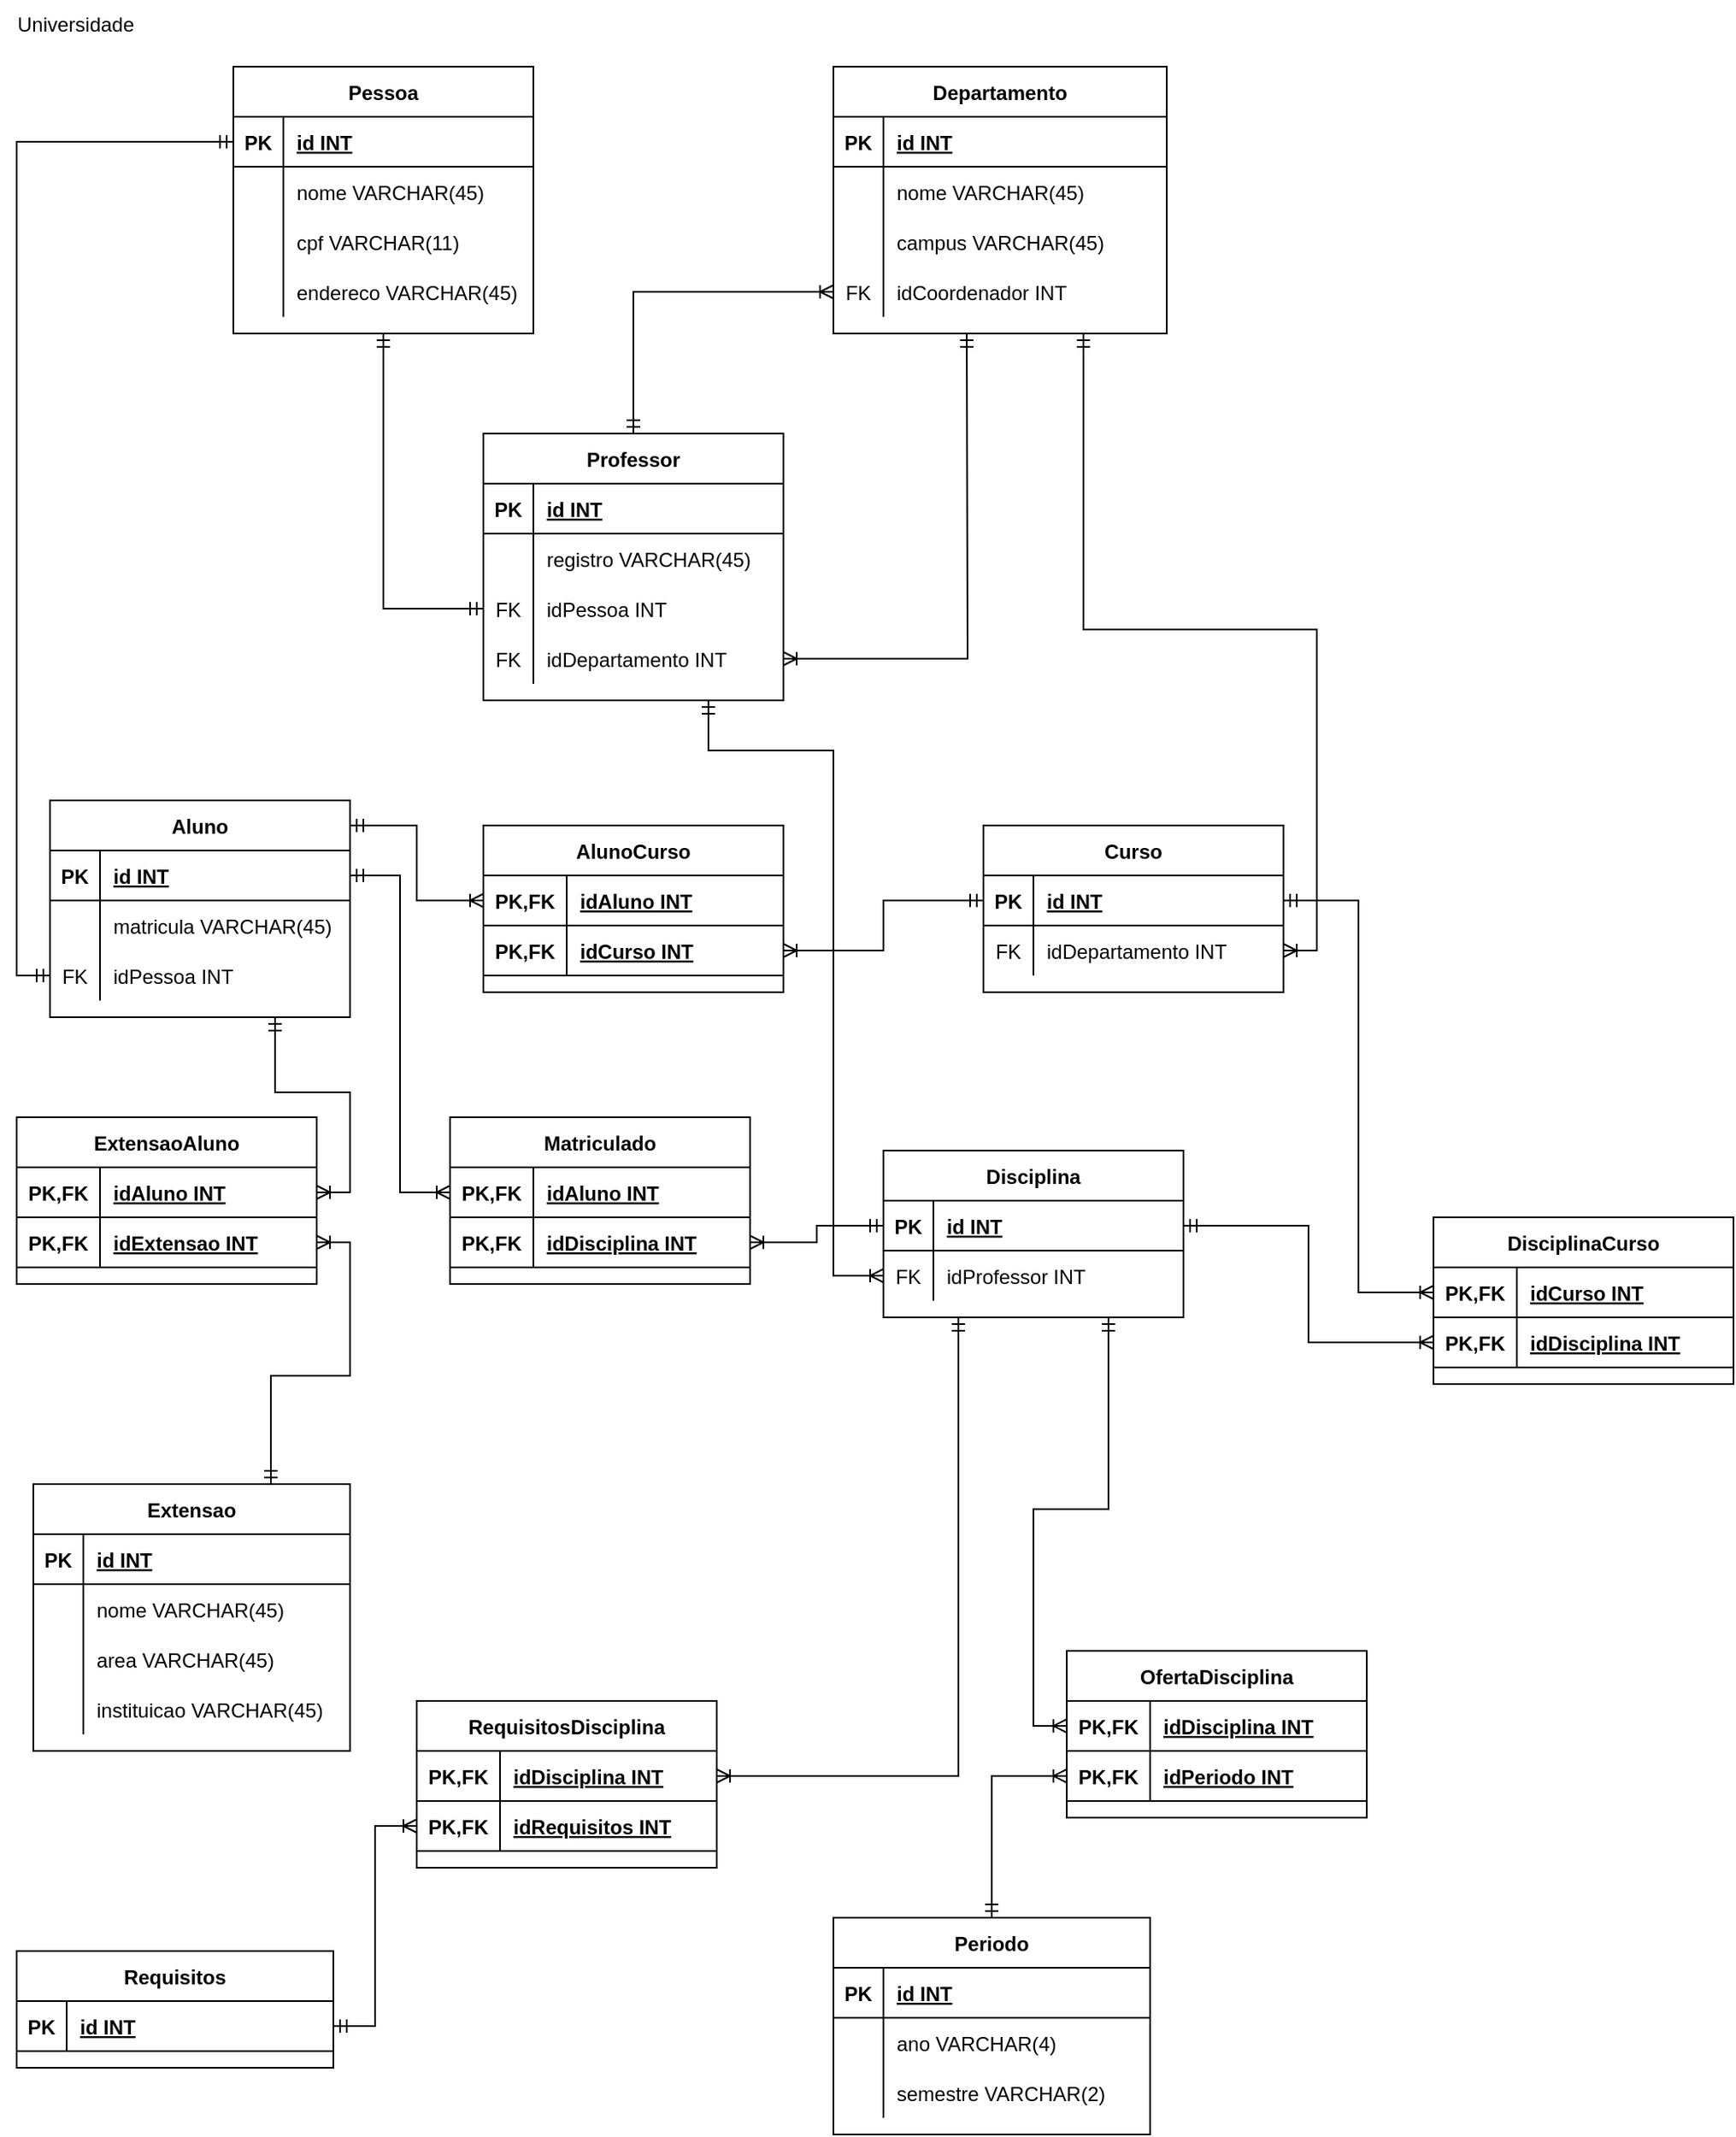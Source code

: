 <mxfile version="20.3.7" type="device"><diagram id="R2lEEEUBdFMjLlhIrx00" name="Page-1"><mxGraphModel dx="2370" dy="1330" grid="1" gridSize="10" guides="1" tooltips="1" connect="1" arrows="1" fold="1" page="1" pageScale="1" pageWidth="850" pageHeight="1100" math="0" shadow="0" extFonts="Permanent Marker^https://fonts.googleapis.com/css?family=Permanent+Marker"><root><mxCell id="0"/><mxCell id="1" parent="0"/><mxCell id="RzyEAG2l53mZktBfgrlm-3" value="Pessoa" style="shape=table;startSize=30;container=1;collapsible=1;childLayout=tableLayout;fixedRows=1;rowLines=0;fontStyle=1;align=center;resizeLast=1;" vertex="1" parent="1"><mxGeometry x="150" y="50" width="180" height="160" as="geometry"/></mxCell><mxCell id="RzyEAG2l53mZktBfgrlm-4" value="" style="shape=tableRow;horizontal=0;startSize=0;swimlaneHead=0;swimlaneBody=0;fillColor=none;collapsible=0;dropTarget=0;points=[[0,0.5],[1,0.5]];portConstraint=eastwest;top=0;left=0;right=0;bottom=1;" vertex="1" parent="RzyEAG2l53mZktBfgrlm-3"><mxGeometry y="30" width="180" height="30" as="geometry"/></mxCell><mxCell id="RzyEAG2l53mZktBfgrlm-5" value="PK" style="shape=partialRectangle;connectable=0;fillColor=none;top=0;left=0;bottom=0;right=0;fontStyle=1;overflow=hidden;" vertex="1" parent="RzyEAG2l53mZktBfgrlm-4"><mxGeometry width="30" height="30" as="geometry"><mxRectangle width="30" height="30" as="alternateBounds"/></mxGeometry></mxCell><mxCell id="RzyEAG2l53mZktBfgrlm-6" value="id INT" style="shape=partialRectangle;connectable=0;fillColor=none;top=0;left=0;bottom=0;right=0;align=left;spacingLeft=6;fontStyle=5;overflow=hidden;" vertex="1" parent="RzyEAG2l53mZktBfgrlm-4"><mxGeometry x="30" width="150" height="30" as="geometry"><mxRectangle width="150" height="30" as="alternateBounds"/></mxGeometry></mxCell><mxCell id="RzyEAG2l53mZktBfgrlm-7" value="" style="shape=tableRow;horizontal=0;startSize=0;swimlaneHead=0;swimlaneBody=0;fillColor=none;collapsible=0;dropTarget=0;points=[[0,0.5],[1,0.5]];portConstraint=eastwest;top=0;left=0;right=0;bottom=0;" vertex="1" parent="RzyEAG2l53mZktBfgrlm-3"><mxGeometry y="60" width="180" height="30" as="geometry"/></mxCell><mxCell id="RzyEAG2l53mZktBfgrlm-8" value="" style="shape=partialRectangle;connectable=0;fillColor=none;top=0;left=0;bottom=0;right=0;editable=1;overflow=hidden;" vertex="1" parent="RzyEAG2l53mZktBfgrlm-7"><mxGeometry width="30" height="30" as="geometry"><mxRectangle width="30" height="30" as="alternateBounds"/></mxGeometry></mxCell><mxCell id="RzyEAG2l53mZktBfgrlm-9" value="nome VARCHAR(45)" style="shape=partialRectangle;connectable=0;fillColor=none;top=0;left=0;bottom=0;right=0;align=left;spacingLeft=6;overflow=hidden;" vertex="1" parent="RzyEAG2l53mZktBfgrlm-7"><mxGeometry x="30" width="150" height="30" as="geometry"><mxRectangle width="150" height="30" as="alternateBounds"/></mxGeometry></mxCell><mxCell id="RzyEAG2l53mZktBfgrlm-10" value="" style="shape=tableRow;horizontal=0;startSize=0;swimlaneHead=0;swimlaneBody=0;fillColor=none;collapsible=0;dropTarget=0;points=[[0,0.5],[1,0.5]];portConstraint=eastwest;top=0;left=0;right=0;bottom=0;" vertex="1" parent="RzyEAG2l53mZktBfgrlm-3"><mxGeometry y="90" width="180" height="30" as="geometry"/></mxCell><mxCell id="RzyEAG2l53mZktBfgrlm-11" value="" style="shape=partialRectangle;connectable=0;fillColor=none;top=0;left=0;bottom=0;right=0;editable=1;overflow=hidden;" vertex="1" parent="RzyEAG2l53mZktBfgrlm-10"><mxGeometry width="30" height="30" as="geometry"><mxRectangle width="30" height="30" as="alternateBounds"/></mxGeometry></mxCell><mxCell id="RzyEAG2l53mZktBfgrlm-12" value="cpf VARCHAR(11)" style="shape=partialRectangle;connectable=0;fillColor=none;top=0;left=0;bottom=0;right=0;align=left;spacingLeft=6;overflow=hidden;" vertex="1" parent="RzyEAG2l53mZktBfgrlm-10"><mxGeometry x="30" width="150" height="30" as="geometry"><mxRectangle width="150" height="30" as="alternateBounds"/></mxGeometry></mxCell><mxCell id="RzyEAG2l53mZktBfgrlm-13" value="" style="shape=tableRow;horizontal=0;startSize=0;swimlaneHead=0;swimlaneBody=0;fillColor=none;collapsible=0;dropTarget=0;points=[[0,0.5],[1,0.5]];portConstraint=eastwest;top=0;left=0;right=0;bottom=0;" vertex="1" parent="RzyEAG2l53mZktBfgrlm-3"><mxGeometry y="120" width="180" height="30" as="geometry"/></mxCell><mxCell id="RzyEAG2l53mZktBfgrlm-14" value="" style="shape=partialRectangle;connectable=0;fillColor=none;top=0;left=0;bottom=0;right=0;editable=1;overflow=hidden;" vertex="1" parent="RzyEAG2l53mZktBfgrlm-13"><mxGeometry width="30" height="30" as="geometry"><mxRectangle width="30" height="30" as="alternateBounds"/></mxGeometry></mxCell><mxCell id="RzyEAG2l53mZktBfgrlm-15" value="endereco VARCHAR(45)" style="shape=partialRectangle;connectable=0;fillColor=none;top=0;left=0;bottom=0;right=0;align=left;spacingLeft=6;overflow=hidden;" vertex="1" parent="RzyEAG2l53mZktBfgrlm-13"><mxGeometry x="30" width="150" height="30" as="geometry"><mxRectangle width="150" height="30" as="alternateBounds"/></mxGeometry></mxCell><mxCell id="RzyEAG2l53mZktBfgrlm-16" value="AlunoCurso" style="shape=table;startSize=30;container=1;collapsible=1;childLayout=tableLayout;fixedRows=1;rowLines=0;fontStyle=1;align=center;resizeLast=1;" vertex="1" parent="1"><mxGeometry x="300" y="505" width="180" height="100" as="geometry"/></mxCell><mxCell id="RzyEAG2l53mZktBfgrlm-17" value="" style="shape=tableRow;horizontal=0;startSize=0;swimlaneHead=0;swimlaneBody=0;fillColor=none;collapsible=0;dropTarget=0;points=[[0,0.5],[1,0.5]];portConstraint=eastwest;top=0;left=0;right=0;bottom=1;" vertex="1" parent="RzyEAG2l53mZktBfgrlm-16"><mxGeometry y="30" width="180" height="30" as="geometry"/></mxCell><mxCell id="RzyEAG2l53mZktBfgrlm-18" value="PK,FK" style="shape=partialRectangle;connectable=0;fillColor=none;top=0;left=0;bottom=0;right=0;fontStyle=1;overflow=hidden;" vertex="1" parent="RzyEAG2l53mZktBfgrlm-17"><mxGeometry width="50" height="30" as="geometry"><mxRectangle width="50" height="30" as="alternateBounds"/></mxGeometry></mxCell><mxCell id="RzyEAG2l53mZktBfgrlm-19" value="idAluno INT" style="shape=partialRectangle;connectable=0;fillColor=none;top=0;left=0;bottom=0;right=0;align=left;spacingLeft=6;fontStyle=5;overflow=hidden;" vertex="1" parent="RzyEAG2l53mZktBfgrlm-17"><mxGeometry x="50" width="130" height="30" as="geometry"><mxRectangle width="130" height="30" as="alternateBounds"/></mxGeometry></mxCell><mxCell id="RzyEAG2l53mZktBfgrlm-29" value="" style="shape=tableRow;horizontal=0;startSize=0;swimlaneHead=0;swimlaneBody=0;fillColor=none;collapsible=0;dropTarget=0;points=[[0,0.5],[1,0.5]];portConstraint=eastwest;top=0;left=0;right=0;bottom=1;" vertex="1" parent="RzyEAG2l53mZktBfgrlm-16"><mxGeometry y="60" width="180" height="30" as="geometry"/></mxCell><mxCell id="RzyEAG2l53mZktBfgrlm-30" value="PK,FK" style="shape=partialRectangle;connectable=0;fillColor=none;top=0;left=0;bottom=0;right=0;fontStyle=1;overflow=hidden;" vertex="1" parent="RzyEAG2l53mZktBfgrlm-29"><mxGeometry width="50" height="30" as="geometry"><mxRectangle width="50" height="30" as="alternateBounds"/></mxGeometry></mxCell><mxCell id="RzyEAG2l53mZktBfgrlm-31" value="idCurso INT" style="shape=partialRectangle;connectable=0;fillColor=none;top=0;left=0;bottom=0;right=0;align=left;spacingLeft=6;fontStyle=5;overflow=hidden;" vertex="1" parent="RzyEAG2l53mZktBfgrlm-29"><mxGeometry x="50" width="130" height="30" as="geometry"><mxRectangle width="130" height="30" as="alternateBounds"/></mxGeometry></mxCell><mxCell id="RzyEAG2l53mZktBfgrlm-32" value="Departamento" style="shape=table;startSize=30;container=1;collapsible=1;childLayout=tableLayout;fixedRows=1;rowLines=0;fontStyle=1;align=center;resizeLast=1;" vertex="1" parent="1"><mxGeometry x="510" y="50" width="200" height="160" as="geometry"/></mxCell><mxCell id="RzyEAG2l53mZktBfgrlm-33" value="" style="shape=tableRow;horizontal=0;startSize=0;swimlaneHead=0;swimlaneBody=0;fillColor=none;collapsible=0;dropTarget=0;points=[[0,0.5],[1,0.5]];portConstraint=eastwest;top=0;left=0;right=0;bottom=1;" vertex="1" parent="RzyEAG2l53mZktBfgrlm-32"><mxGeometry y="30" width="200" height="30" as="geometry"/></mxCell><mxCell id="RzyEAG2l53mZktBfgrlm-34" value="PK" style="shape=partialRectangle;connectable=0;fillColor=none;top=0;left=0;bottom=0;right=0;fontStyle=1;overflow=hidden;" vertex="1" parent="RzyEAG2l53mZktBfgrlm-33"><mxGeometry width="30" height="30" as="geometry"><mxRectangle width="30" height="30" as="alternateBounds"/></mxGeometry></mxCell><mxCell id="RzyEAG2l53mZktBfgrlm-35" value="id INT" style="shape=partialRectangle;connectable=0;fillColor=none;top=0;left=0;bottom=0;right=0;align=left;spacingLeft=6;fontStyle=5;overflow=hidden;" vertex="1" parent="RzyEAG2l53mZktBfgrlm-33"><mxGeometry x="30" width="170" height="30" as="geometry"><mxRectangle width="170" height="30" as="alternateBounds"/></mxGeometry></mxCell><mxCell id="RzyEAG2l53mZktBfgrlm-36" value="" style="shape=tableRow;horizontal=0;startSize=0;swimlaneHead=0;swimlaneBody=0;fillColor=none;collapsible=0;dropTarget=0;points=[[0,0.5],[1,0.5]];portConstraint=eastwest;top=0;left=0;right=0;bottom=0;" vertex="1" parent="RzyEAG2l53mZktBfgrlm-32"><mxGeometry y="60" width="200" height="30" as="geometry"/></mxCell><mxCell id="RzyEAG2l53mZktBfgrlm-37" value="" style="shape=partialRectangle;connectable=0;fillColor=none;top=0;left=0;bottom=0;right=0;editable=1;overflow=hidden;" vertex="1" parent="RzyEAG2l53mZktBfgrlm-36"><mxGeometry width="30" height="30" as="geometry"><mxRectangle width="30" height="30" as="alternateBounds"/></mxGeometry></mxCell><mxCell id="RzyEAG2l53mZktBfgrlm-38" value="nome VARCHAR(45)" style="shape=partialRectangle;connectable=0;fillColor=none;top=0;left=0;bottom=0;right=0;align=left;spacingLeft=6;overflow=hidden;" vertex="1" parent="RzyEAG2l53mZktBfgrlm-36"><mxGeometry x="30" width="170" height="30" as="geometry"><mxRectangle width="170" height="30" as="alternateBounds"/></mxGeometry></mxCell><mxCell id="RzyEAG2l53mZktBfgrlm-39" value="" style="shape=tableRow;horizontal=0;startSize=0;swimlaneHead=0;swimlaneBody=0;fillColor=none;collapsible=0;dropTarget=0;points=[[0,0.5],[1,0.5]];portConstraint=eastwest;top=0;left=0;right=0;bottom=0;" vertex="1" parent="RzyEAG2l53mZktBfgrlm-32"><mxGeometry y="90" width="200" height="30" as="geometry"/></mxCell><mxCell id="RzyEAG2l53mZktBfgrlm-40" value="" style="shape=partialRectangle;connectable=0;fillColor=none;top=0;left=0;bottom=0;right=0;editable=1;overflow=hidden;" vertex="1" parent="RzyEAG2l53mZktBfgrlm-39"><mxGeometry width="30" height="30" as="geometry"><mxRectangle width="30" height="30" as="alternateBounds"/></mxGeometry></mxCell><mxCell id="RzyEAG2l53mZktBfgrlm-41" value="campus VARCHAR(45)" style="shape=partialRectangle;connectable=0;fillColor=none;top=0;left=0;bottom=0;right=0;align=left;spacingLeft=6;overflow=hidden;" vertex="1" parent="RzyEAG2l53mZktBfgrlm-39"><mxGeometry x="30" width="170" height="30" as="geometry"><mxRectangle width="170" height="30" as="alternateBounds"/></mxGeometry></mxCell><mxCell id="RzyEAG2l53mZktBfgrlm-42" value="" style="shape=tableRow;horizontal=0;startSize=0;swimlaneHead=0;swimlaneBody=0;fillColor=none;collapsible=0;dropTarget=0;points=[[0,0.5],[1,0.5]];portConstraint=eastwest;top=0;left=0;right=0;bottom=0;" vertex="1" parent="RzyEAG2l53mZktBfgrlm-32"><mxGeometry y="120" width="200" height="30" as="geometry"/></mxCell><mxCell id="RzyEAG2l53mZktBfgrlm-43" value="FK" style="shape=partialRectangle;connectable=0;fillColor=none;top=0;left=0;bottom=0;right=0;editable=1;overflow=hidden;" vertex="1" parent="RzyEAG2l53mZktBfgrlm-42"><mxGeometry width="30" height="30" as="geometry"><mxRectangle width="30" height="30" as="alternateBounds"/></mxGeometry></mxCell><mxCell id="RzyEAG2l53mZktBfgrlm-44" value="idCoordenador INT" style="shape=partialRectangle;connectable=0;fillColor=none;top=0;left=0;bottom=0;right=0;align=left;spacingLeft=6;overflow=hidden;" vertex="1" parent="RzyEAG2l53mZktBfgrlm-42"><mxGeometry x="30" width="170" height="30" as="geometry"><mxRectangle width="170" height="30" as="alternateBounds"/></mxGeometry></mxCell><mxCell id="RzyEAG2l53mZktBfgrlm-46" value="Professor" style="shape=table;startSize=30;container=1;collapsible=1;childLayout=tableLayout;fixedRows=1;rowLines=0;fontStyle=1;align=center;resizeLast=1;" vertex="1" parent="1"><mxGeometry x="300" y="270" width="180" height="160" as="geometry"/></mxCell><mxCell id="RzyEAG2l53mZktBfgrlm-47" value="" style="shape=tableRow;horizontal=0;startSize=0;swimlaneHead=0;swimlaneBody=0;fillColor=none;collapsible=0;dropTarget=0;points=[[0,0.5],[1,0.5]];portConstraint=eastwest;top=0;left=0;right=0;bottom=1;" vertex="1" parent="RzyEAG2l53mZktBfgrlm-46"><mxGeometry y="30" width="180" height="30" as="geometry"/></mxCell><mxCell id="RzyEAG2l53mZktBfgrlm-48" value="PK" style="shape=partialRectangle;connectable=0;fillColor=none;top=0;left=0;bottom=0;right=0;fontStyle=1;overflow=hidden;" vertex="1" parent="RzyEAG2l53mZktBfgrlm-47"><mxGeometry width="30" height="30" as="geometry"><mxRectangle width="30" height="30" as="alternateBounds"/></mxGeometry></mxCell><mxCell id="RzyEAG2l53mZktBfgrlm-49" value="id INT" style="shape=partialRectangle;connectable=0;fillColor=none;top=0;left=0;bottom=0;right=0;align=left;spacingLeft=6;fontStyle=5;overflow=hidden;" vertex="1" parent="RzyEAG2l53mZktBfgrlm-47"><mxGeometry x="30" width="150" height="30" as="geometry"><mxRectangle width="150" height="30" as="alternateBounds"/></mxGeometry></mxCell><mxCell id="RzyEAG2l53mZktBfgrlm-50" value="" style="shape=tableRow;horizontal=0;startSize=0;swimlaneHead=0;swimlaneBody=0;fillColor=none;collapsible=0;dropTarget=0;points=[[0,0.5],[1,0.5]];portConstraint=eastwest;top=0;left=0;right=0;bottom=0;" vertex="1" parent="RzyEAG2l53mZktBfgrlm-46"><mxGeometry y="60" width="180" height="30" as="geometry"/></mxCell><mxCell id="RzyEAG2l53mZktBfgrlm-51" value="" style="shape=partialRectangle;connectable=0;fillColor=none;top=0;left=0;bottom=0;right=0;editable=1;overflow=hidden;" vertex="1" parent="RzyEAG2l53mZktBfgrlm-50"><mxGeometry width="30" height="30" as="geometry"><mxRectangle width="30" height="30" as="alternateBounds"/></mxGeometry></mxCell><mxCell id="RzyEAG2l53mZktBfgrlm-52" value="registro VARCHAR(45)" style="shape=partialRectangle;connectable=0;fillColor=none;top=0;left=0;bottom=0;right=0;align=left;spacingLeft=6;overflow=hidden;" vertex="1" parent="RzyEAG2l53mZktBfgrlm-50"><mxGeometry x="30" width="150" height="30" as="geometry"><mxRectangle width="150" height="30" as="alternateBounds"/></mxGeometry></mxCell><mxCell id="RzyEAG2l53mZktBfgrlm-53" value="" style="shape=tableRow;horizontal=0;startSize=0;swimlaneHead=0;swimlaneBody=0;fillColor=none;collapsible=0;dropTarget=0;points=[[0,0.5],[1,0.5]];portConstraint=eastwest;top=0;left=0;right=0;bottom=0;" vertex="1" parent="RzyEAG2l53mZktBfgrlm-46"><mxGeometry y="90" width="180" height="30" as="geometry"/></mxCell><mxCell id="RzyEAG2l53mZktBfgrlm-54" value="FK" style="shape=partialRectangle;connectable=0;fillColor=none;top=0;left=0;bottom=0;right=0;editable=1;overflow=hidden;" vertex="1" parent="RzyEAG2l53mZktBfgrlm-53"><mxGeometry width="30" height="30" as="geometry"><mxRectangle width="30" height="30" as="alternateBounds"/></mxGeometry></mxCell><mxCell id="RzyEAG2l53mZktBfgrlm-55" value="idPessoa INT" style="shape=partialRectangle;connectable=0;fillColor=none;top=0;left=0;bottom=0;right=0;align=left;spacingLeft=6;overflow=hidden;" vertex="1" parent="RzyEAG2l53mZktBfgrlm-53"><mxGeometry x="30" width="150" height="30" as="geometry"><mxRectangle width="150" height="30" as="alternateBounds"/></mxGeometry></mxCell><mxCell id="RzyEAG2l53mZktBfgrlm-56" value="" style="shape=tableRow;horizontal=0;startSize=0;swimlaneHead=0;swimlaneBody=0;fillColor=none;collapsible=0;dropTarget=0;points=[[0,0.5],[1,0.5]];portConstraint=eastwest;top=0;left=0;right=0;bottom=0;" vertex="1" parent="RzyEAG2l53mZktBfgrlm-46"><mxGeometry y="120" width="180" height="30" as="geometry"/></mxCell><mxCell id="RzyEAG2l53mZktBfgrlm-57" value="FK" style="shape=partialRectangle;connectable=0;fillColor=none;top=0;left=0;bottom=0;right=0;editable=1;overflow=hidden;" vertex="1" parent="RzyEAG2l53mZktBfgrlm-56"><mxGeometry width="30" height="30" as="geometry"><mxRectangle width="30" height="30" as="alternateBounds"/></mxGeometry></mxCell><mxCell id="RzyEAG2l53mZktBfgrlm-58" value="idDepartamento INT" style="shape=partialRectangle;connectable=0;fillColor=none;top=0;left=0;bottom=0;right=0;align=left;spacingLeft=6;overflow=hidden;" vertex="1" parent="RzyEAG2l53mZktBfgrlm-56"><mxGeometry x="30" width="150" height="30" as="geometry"><mxRectangle width="150" height="30" as="alternateBounds"/></mxGeometry></mxCell><mxCell id="RzyEAG2l53mZktBfgrlm-59" value="Aluno" style="shape=table;startSize=30;container=1;collapsible=1;childLayout=tableLayout;fixedRows=1;rowLines=0;fontStyle=1;align=center;resizeLast=1;" vertex="1" parent="1"><mxGeometry x="40" y="490" width="180" height="130" as="geometry"/></mxCell><mxCell id="RzyEAG2l53mZktBfgrlm-60" value="" style="shape=tableRow;horizontal=0;startSize=0;swimlaneHead=0;swimlaneBody=0;fillColor=none;collapsible=0;dropTarget=0;points=[[0,0.5],[1,0.5]];portConstraint=eastwest;top=0;left=0;right=0;bottom=1;" vertex="1" parent="RzyEAG2l53mZktBfgrlm-59"><mxGeometry y="30" width="180" height="30" as="geometry"/></mxCell><mxCell id="RzyEAG2l53mZktBfgrlm-61" value="PK" style="shape=partialRectangle;connectable=0;fillColor=none;top=0;left=0;bottom=0;right=0;fontStyle=1;overflow=hidden;" vertex="1" parent="RzyEAG2l53mZktBfgrlm-60"><mxGeometry width="30" height="30" as="geometry"><mxRectangle width="30" height="30" as="alternateBounds"/></mxGeometry></mxCell><mxCell id="RzyEAG2l53mZktBfgrlm-62" value="id INT" style="shape=partialRectangle;connectable=0;fillColor=none;top=0;left=0;bottom=0;right=0;align=left;spacingLeft=6;fontStyle=5;overflow=hidden;" vertex="1" parent="RzyEAG2l53mZktBfgrlm-60"><mxGeometry x="30" width="150" height="30" as="geometry"><mxRectangle width="150" height="30" as="alternateBounds"/></mxGeometry></mxCell><mxCell id="RzyEAG2l53mZktBfgrlm-63" value="" style="shape=tableRow;horizontal=0;startSize=0;swimlaneHead=0;swimlaneBody=0;fillColor=none;collapsible=0;dropTarget=0;points=[[0,0.5],[1,0.5]];portConstraint=eastwest;top=0;left=0;right=0;bottom=0;" vertex="1" parent="RzyEAG2l53mZktBfgrlm-59"><mxGeometry y="60" width="180" height="30" as="geometry"/></mxCell><mxCell id="RzyEAG2l53mZktBfgrlm-64" value="" style="shape=partialRectangle;connectable=0;fillColor=none;top=0;left=0;bottom=0;right=0;editable=1;overflow=hidden;" vertex="1" parent="RzyEAG2l53mZktBfgrlm-63"><mxGeometry width="30" height="30" as="geometry"><mxRectangle width="30" height="30" as="alternateBounds"/></mxGeometry></mxCell><mxCell id="RzyEAG2l53mZktBfgrlm-65" value="matricula VARCHAR(45)" style="shape=partialRectangle;connectable=0;fillColor=none;top=0;left=0;bottom=0;right=0;align=left;spacingLeft=6;overflow=hidden;" vertex="1" parent="RzyEAG2l53mZktBfgrlm-63"><mxGeometry x="30" width="150" height="30" as="geometry"><mxRectangle width="150" height="30" as="alternateBounds"/></mxGeometry></mxCell><mxCell id="RzyEAG2l53mZktBfgrlm-66" value="" style="shape=tableRow;horizontal=0;startSize=0;swimlaneHead=0;swimlaneBody=0;fillColor=none;collapsible=0;dropTarget=0;points=[[0,0.5],[1,0.5]];portConstraint=eastwest;top=0;left=0;right=0;bottom=0;" vertex="1" parent="RzyEAG2l53mZktBfgrlm-59"><mxGeometry y="90" width="180" height="30" as="geometry"/></mxCell><mxCell id="RzyEAG2l53mZktBfgrlm-67" value="FK" style="shape=partialRectangle;connectable=0;fillColor=none;top=0;left=0;bottom=0;right=0;editable=1;overflow=hidden;" vertex="1" parent="RzyEAG2l53mZktBfgrlm-66"><mxGeometry width="30" height="30" as="geometry"><mxRectangle width="30" height="30" as="alternateBounds"/></mxGeometry></mxCell><mxCell id="RzyEAG2l53mZktBfgrlm-68" value="idPessoa INT" style="shape=partialRectangle;connectable=0;fillColor=none;top=0;left=0;bottom=0;right=0;align=left;spacingLeft=6;overflow=hidden;" vertex="1" parent="RzyEAG2l53mZktBfgrlm-66"><mxGeometry x="30" width="150" height="30" as="geometry"><mxRectangle width="150" height="30" as="alternateBounds"/></mxGeometry></mxCell><mxCell id="RzyEAG2l53mZktBfgrlm-72" value="Curso" style="shape=table;startSize=30;container=1;collapsible=1;childLayout=tableLayout;fixedRows=1;rowLines=0;fontStyle=1;align=center;resizeLast=1;" vertex="1" parent="1"><mxGeometry x="600" y="505" width="180" height="100" as="geometry"/></mxCell><mxCell id="RzyEAG2l53mZktBfgrlm-73" value="" style="shape=tableRow;horizontal=0;startSize=0;swimlaneHead=0;swimlaneBody=0;fillColor=none;collapsible=0;dropTarget=0;points=[[0,0.5],[1,0.5]];portConstraint=eastwest;top=0;left=0;right=0;bottom=1;" vertex="1" parent="RzyEAG2l53mZktBfgrlm-72"><mxGeometry y="30" width="180" height="30" as="geometry"/></mxCell><mxCell id="RzyEAG2l53mZktBfgrlm-74" value="PK" style="shape=partialRectangle;connectable=0;fillColor=none;top=0;left=0;bottom=0;right=0;fontStyle=1;overflow=hidden;" vertex="1" parent="RzyEAG2l53mZktBfgrlm-73"><mxGeometry width="30" height="30" as="geometry"><mxRectangle width="30" height="30" as="alternateBounds"/></mxGeometry></mxCell><mxCell id="RzyEAG2l53mZktBfgrlm-75" value="id INT" style="shape=partialRectangle;connectable=0;fillColor=none;top=0;left=0;bottom=0;right=0;align=left;spacingLeft=6;fontStyle=5;overflow=hidden;" vertex="1" parent="RzyEAG2l53mZktBfgrlm-73"><mxGeometry x="30" width="150" height="30" as="geometry"><mxRectangle width="150" height="30" as="alternateBounds"/></mxGeometry></mxCell><mxCell id="RzyEAG2l53mZktBfgrlm-82" value="" style="shape=tableRow;horizontal=0;startSize=0;swimlaneHead=0;swimlaneBody=0;fillColor=none;collapsible=0;dropTarget=0;points=[[0,0.5],[1,0.5]];portConstraint=eastwest;top=0;left=0;right=0;bottom=0;" vertex="1" parent="RzyEAG2l53mZktBfgrlm-72"><mxGeometry y="60" width="180" height="30" as="geometry"/></mxCell><mxCell id="RzyEAG2l53mZktBfgrlm-83" value="FK" style="shape=partialRectangle;connectable=0;fillColor=none;top=0;left=0;bottom=0;right=0;editable=1;overflow=hidden;" vertex="1" parent="RzyEAG2l53mZktBfgrlm-82"><mxGeometry width="30" height="30" as="geometry"><mxRectangle width="30" height="30" as="alternateBounds"/></mxGeometry></mxCell><mxCell id="RzyEAG2l53mZktBfgrlm-84" value="idDepartamento INT" style="shape=partialRectangle;connectable=0;fillColor=none;top=0;left=0;bottom=0;right=0;align=left;spacingLeft=6;overflow=hidden;" vertex="1" parent="RzyEAG2l53mZktBfgrlm-82"><mxGeometry x="30" width="150" height="30" as="geometry"><mxRectangle width="150" height="30" as="alternateBounds"/></mxGeometry></mxCell><mxCell id="RzyEAG2l53mZktBfgrlm-85" value="ExtensaoAluno" style="shape=table;startSize=30;container=1;collapsible=1;childLayout=tableLayout;fixedRows=1;rowLines=0;fontStyle=1;align=center;resizeLast=1;" vertex="1" parent="1"><mxGeometry x="20" y="680" width="180" height="100" as="geometry"/></mxCell><mxCell id="RzyEAG2l53mZktBfgrlm-86" value="" style="shape=tableRow;horizontal=0;startSize=0;swimlaneHead=0;swimlaneBody=0;fillColor=none;collapsible=0;dropTarget=0;points=[[0,0.5],[1,0.5]];portConstraint=eastwest;top=0;left=0;right=0;bottom=1;" vertex="1" parent="RzyEAG2l53mZktBfgrlm-85"><mxGeometry y="30" width="180" height="30" as="geometry"/></mxCell><mxCell id="RzyEAG2l53mZktBfgrlm-87" value="PK,FK" style="shape=partialRectangle;connectable=0;fillColor=none;top=0;left=0;bottom=0;right=0;fontStyle=1;overflow=hidden;" vertex="1" parent="RzyEAG2l53mZktBfgrlm-86"><mxGeometry width="50" height="30" as="geometry"><mxRectangle width="50" height="30" as="alternateBounds"/></mxGeometry></mxCell><mxCell id="RzyEAG2l53mZktBfgrlm-88" value="idAluno INT" style="shape=partialRectangle;connectable=0;fillColor=none;top=0;left=0;bottom=0;right=0;align=left;spacingLeft=6;fontStyle=5;overflow=hidden;" vertex="1" parent="RzyEAG2l53mZktBfgrlm-86"><mxGeometry x="50" width="130" height="30" as="geometry"><mxRectangle width="130" height="30" as="alternateBounds"/></mxGeometry></mxCell><mxCell id="RzyEAG2l53mZktBfgrlm-89" value="" style="shape=tableRow;horizontal=0;startSize=0;swimlaneHead=0;swimlaneBody=0;fillColor=none;collapsible=0;dropTarget=0;points=[[0,0.5],[1,0.5]];portConstraint=eastwest;top=0;left=0;right=0;bottom=1;" vertex="1" parent="RzyEAG2l53mZktBfgrlm-85"><mxGeometry y="60" width="180" height="30" as="geometry"/></mxCell><mxCell id="RzyEAG2l53mZktBfgrlm-90" value="PK,FK" style="shape=partialRectangle;connectable=0;fillColor=none;top=0;left=0;bottom=0;right=0;fontStyle=1;overflow=hidden;" vertex="1" parent="RzyEAG2l53mZktBfgrlm-89"><mxGeometry width="50" height="30" as="geometry"><mxRectangle width="50" height="30" as="alternateBounds"/></mxGeometry></mxCell><mxCell id="RzyEAG2l53mZktBfgrlm-91" value="idExtensao INT" style="shape=partialRectangle;connectable=0;fillColor=none;top=0;left=0;bottom=0;right=0;align=left;spacingLeft=6;fontStyle=5;overflow=hidden;" vertex="1" parent="RzyEAG2l53mZktBfgrlm-89"><mxGeometry x="50" width="130" height="30" as="geometry"><mxRectangle width="130" height="30" as="alternateBounds"/></mxGeometry></mxCell><mxCell id="RzyEAG2l53mZktBfgrlm-92" value="Matriculado" style="shape=table;startSize=30;container=1;collapsible=1;childLayout=tableLayout;fixedRows=1;rowLines=0;fontStyle=1;align=center;resizeLast=1;" vertex="1" parent="1"><mxGeometry x="280" y="680" width="180" height="100" as="geometry"/></mxCell><mxCell id="RzyEAG2l53mZktBfgrlm-93" value="" style="shape=tableRow;horizontal=0;startSize=0;swimlaneHead=0;swimlaneBody=0;fillColor=none;collapsible=0;dropTarget=0;points=[[0,0.5],[1,0.5]];portConstraint=eastwest;top=0;left=0;right=0;bottom=1;" vertex="1" parent="RzyEAG2l53mZktBfgrlm-92"><mxGeometry y="30" width="180" height="30" as="geometry"/></mxCell><mxCell id="RzyEAG2l53mZktBfgrlm-94" value="PK,FK" style="shape=partialRectangle;connectable=0;fillColor=none;top=0;left=0;bottom=0;right=0;fontStyle=1;overflow=hidden;" vertex="1" parent="RzyEAG2l53mZktBfgrlm-93"><mxGeometry width="50" height="30" as="geometry"><mxRectangle width="50" height="30" as="alternateBounds"/></mxGeometry></mxCell><mxCell id="RzyEAG2l53mZktBfgrlm-95" value="idAluno INT" style="shape=partialRectangle;connectable=0;fillColor=none;top=0;left=0;bottom=0;right=0;align=left;spacingLeft=6;fontStyle=5;overflow=hidden;" vertex="1" parent="RzyEAG2l53mZktBfgrlm-93"><mxGeometry x="50" width="130" height="30" as="geometry"><mxRectangle width="130" height="30" as="alternateBounds"/></mxGeometry></mxCell><mxCell id="RzyEAG2l53mZktBfgrlm-96" value="" style="shape=tableRow;horizontal=0;startSize=0;swimlaneHead=0;swimlaneBody=0;fillColor=none;collapsible=0;dropTarget=0;points=[[0,0.5],[1,0.5]];portConstraint=eastwest;top=0;left=0;right=0;bottom=1;" vertex="1" parent="RzyEAG2l53mZktBfgrlm-92"><mxGeometry y="60" width="180" height="30" as="geometry"/></mxCell><mxCell id="RzyEAG2l53mZktBfgrlm-97" value="PK,FK" style="shape=partialRectangle;connectable=0;fillColor=none;top=0;left=0;bottom=0;right=0;fontStyle=1;overflow=hidden;" vertex="1" parent="RzyEAG2l53mZktBfgrlm-96"><mxGeometry width="50" height="30" as="geometry"><mxRectangle width="50" height="30" as="alternateBounds"/></mxGeometry></mxCell><mxCell id="RzyEAG2l53mZktBfgrlm-98" value="idDisciplina INT" style="shape=partialRectangle;connectable=0;fillColor=none;top=0;left=0;bottom=0;right=0;align=left;spacingLeft=6;fontStyle=5;overflow=hidden;" vertex="1" parent="RzyEAG2l53mZktBfgrlm-96"><mxGeometry x="50" width="130" height="30" as="geometry"><mxRectangle width="130" height="30" as="alternateBounds"/></mxGeometry></mxCell><mxCell id="RzyEAG2l53mZktBfgrlm-99" value="DisciplinaCurso" style="shape=table;startSize=30;container=1;collapsible=1;childLayout=tableLayout;fixedRows=1;rowLines=0;fontStyle=1;align=center;resizeLast=1;" vertex="1" parent="1"><mxGeometry x="870" y="740" width="180" height="100" as="geometry"/></mxCell><mxCell id="RzyEAG2l53mZktBfgrlm-103" value="" style="shape=tableRow;horizontal=0;startSize=0;swimlaneHead=0;swimlaneBody=0;fillColor=none;collapsible=0;dropTarget=0;points=[[0,0.5],[1,0.5]];portConstraint=eastwest;top=0;left=0;right=0;bottom=1;" vertex="1" parent="RzyEAG2l53mZktBfgrlm-99"><mxGeometry y="30" width="180" height="30" as="geometry"/></mxCell><mxCell id="RzyEAG2l53mZktBfgrlm-104" value="PK,FK" style="shape=partialRectangle;connectable=0;fillColor=none;top=0;left=0;bottom=0;right=0;fontStyle=1;overflow=hidden;" vertex="1" parent="RzyEAG2l53mZktBfgrlm-103"><mxGeometry width="50" height="30" as="geometry"><mxRectangle width="50" height="30" as="alternateBounds"/></mxGeometry></mxCell><mxCell id="RzyEAG2l53mZktBfgrlm-105" value="idCurso INT" style="shape=partialRectangle;connectable=0;fillColor=none;top=0;left=0;bottom=0;right=0;align=left;spacingLeft=6;fontStyle=5;overflow=hidden;" vertex="1" parent="RzyEAG2l53mZktBfgrlm-103"><mxGeometry x="50" width="130" height="30" as="geometry"><mxRectangle width="130" height="30" as="alternateBounds"/></mxGeometry></mxCell><mxCell id="RzyEAG2l53mZktBfgrlm-100" value="" style="shape=tableRow;horizontal=0;startSize=0;swimlaneHead=0;swimlaneBody=0;fillColor=none;collapsible=0;dropTarget=0;points=[[0,0.5],[1,0.5]];portConstraint=eastwest;top=0;left=0;right=0;bottom=1;" vertex="1" parent="RzyEAG2l53mZktBfgrlm-99"><mxGeometry y="60" width="180" height="30" as="geometry"/></mxCell><mxCell id="RzyEAG2l53mZktBfgrlm-101" value="PK,FK" style="shape=partialRectangle;connectable=0;fillColor=none;top=0;left=0;bottom=0;right=0;fontStyle=1;overflow=hidden;" vertex="1" parent="RzyEAG2l53mZktBfgrlm-100"><mxGeometry width="50" height="30" as="geometry"><mxRectangle width="50" height="30" as="alternateBounds"/></mxGeometry></mxCell><mxCell id="RzyEAG2l53mZktBfgrlm-102" value="idDisciplina INT" style="shape=partialRectangle;connectable=0;fillColor=none;top=0;left=0;bottom=0;right=0;align=left;spacingLeft=6;fontStyle=5;overflow=hidden;" vertex="1" parent="RzyEAG2l53mZktBfgrlm-100"><mxGeometry x="50" width="130" height="30" as="geometry"><mxRectangle width="130" height="30" as="alternateBounds"/></mxGeometry></mxCell><mxCell id="RzyEAG2l53mZktBfgrlm-106" value="Disciplina" style="shape=table;startSize=30;container=1;collapsible=1;childLayout=tableLayout;fixedRows=1;rowLines=0;fontStyle=1;align=center;resizeLast=1;" vertex="1" parent="1"><mxGeometry x="540" y="700" width="180" height="100" as="geometry"/></mxCell><mxCell id="RzyEAG2l53mZktBfgrlm-107" value="" style="shape=tableRow;horizontal=0;startSize=0;swimlaneHead=0;swimlaneBody=0;fillColor=none;collapsible=0;dropTarget=0;points=[[0,0.5],[1,0.5]];portConstraint=eastwest;top=0;left=0;right=0;bottom=1;" vertex="1" parent="RzyEAG2l53mZktBfgrlm-106"><mxGeometry y="30" width="180" height="30" as="geometry"/></mxCell><mxCell id="RzyEAG2l53mZktBfgrlm-108" value="PK" style="shape=partialRectangle;connectable=0;fillColor=none;top=0;left=0;bottom=0;right=0;fontStyle=1;overflow=hidden;" vertex="1" parent="RzyEAG2l53mZktBfgrlm-107"><mxGeometry width="30" height="30" as="geometry"><mxRectangle width="30" height="30" as="alternateBounds"/></mxGeometry></mxCell><mxCell id="RzyEAG2l53mZktBfgrlm-109" value="id INT" style="shape=partialRectangle;connectable=0;fillColor=none;top=0;left=0;bottom=0;right=0;align=left;spacingLeft=6;fontStyle=5;overflow=hidden;" vertex="1" parent="RzyEAG2l53mZktBfgrlm-107"><mxGeometry x="30" width="150" height="30" as="geometry"><mxRectangle width="150" height="30" as="alternateBounds"/></mxGeometry></mxCell><mxCell id="RzyEAG2l53mZktBfgrlm-116" value="" style="shape=tableRow;horizontal=0;startSize=0;swimlaneHead=0;swimlaneBody=0;fillColor=none;collapsible=0;dropTarget=0;points=[[0,0.5],[1,0.5]];portConstraint=eastwest;top=0;left=0;right=0;bottom=0;" vertex="1" parent="RzyEAG2l53mZktBfgrlm-106"><mxGeometry y="60" width="180" height="30" as="geometry"/></mxCell><mxCell id="RzyEAG2l53mZktBfgrlm-117" value="FK" style="shape=partialRectangle;connectable=0;fillColor=none;top=0;left=0;bottom=0;right=0;editable=1;overflow=hidden;" vertex="1" parent="RzyEAG2l53mZktBfgrlm-116"><mxGeometry width="30" height="30" as="geometry"><mxRectangle width="30" height="30" as="alternateBounds"/></mxGeometry></mxCell><mxCell id="RzyEAG2l53mZktBfgrlm-118" value="idProfessor INT" style="shape=partialRectangle;connectable=0;fillColor=none;top=0;left=0;bottom=0;right=0;align=left;spacingLeft=6;overflow=hidden;" vertex="1" parent="RzyEAG2l53mZktBfgrlm-116"><mxGeometry x="30" width="150" height="30" as="geometry"><mxRectangle width="150" height="30" as="alternateBounds"/></mxGeometry></mxCell><mxCell id="RzyEAG2l53mZktBfgrlm-135" value="OfertaDisciplina" style="shape=table;startSize=30;container=1;collapsible=1;childLayout=tableLayout;fixedRows=1;rowLines=0;fontStyle=1;align=center;resizeLast=1;" vertex="1" parent="1"><mxGeometry x="650" y="1000" width="180" height="100" as="geometry"/></mxCell><mxCell id="RzyEAG2l53mZktBfgrlm-136" value="" style="shape=tableRow;horizontal=0;startSize=0;swimlaneHead=0;swimlaneBody=0;fillColor=none;collapsible=0;dropTarget=0;points=[[0,0.5],[1,0.5]];portConstraint=eastwest;top=0;left=0;right=0;bottom=1;" vertex="1" parent="RzyEAG2l53mZktBfgrlm-135"><mxGeometry y="30" width="180" height="30" as="geometry"/></mxCell><mxCell id="RzyEAG2l53mZktBfgrlm-137" value="PK,FK" style="shape=partialRectangle;connectable=0;fillColor=none;top=0;left=0;bottom=0;right=0;fontStyle=1;overflow=hidden;" vertex="1" parent="RzyEAG2l53mZktBfgrlm-136"><mxGeometry width="50" height="30" as="geometry"><mxRectangle width="50" height="30" as="alternateBounds"/></mxGeometry></mxCell><mxCell id="RzyEAG2l53mZktBfgrlm-138" value="idDisciplina INT" style="shape=partialRectangle;connectable=0;fillColor=none;top=0;left=0;bottom=0;right=0;align=left;spacingLeft=6;fontStyle=5;overflow=hidden;" vertex="1" parent="RzyEAG2l53mZktBfgrlm-136"><mxGeometry x="50" width="130" height="30" as="geometry"><mxRectangle width="130" height="30" as="alternateBounds"/></mxGeometry></mxCell><mxCell id="RzyEAG2l53mZktBfgrlm-139" value="" style="shape=tableRow;horizontal=0;startSize=0;swimlaneHead=0;swimlaneBody=0;fillColor=none;collapsible=0;dropTarget=0;points=[[0,0.5],[1,0.5]];portConstraint=eastwest;top=0;left=0;right=0;bottom=1;" vertex="1" parent="RzyEAG2l53mZktBfgrlm-135"><mxGeometry y="60" width="180" height="30" as="geometry"/></mxCell><mxCell id="RzyEAG2l53mZktBfgrlm-140" value="PK,FK" style="shape=partialRectangle;connectable=0;fillColor=none;top=0;left=0;bottom=0;right=0;fontStyle=1;overflow=hidden;" vertex="1" parent="RzyEAG2l53mZktBfgrlm-139"><mxGeometry width="50" height="30" as="geometry"><mxRectangle width="50" height="30" as="alternateBounds"/></mxGeometry></mxCell><mxCell id="RzyEAG2l53mZktBfgrlm-141" value="idPeriodo INT" style="shape=partialRectangle;connectable=0;fillColor=none;top=0;left=0;bottom=0;right=0;align=left;spacingLeft=6;fontStyle=5;overflow=hidden;" vertex="1" parent="RzyEAG2l53mZktBfgrlm-139"><mxGeometry x="50" width="130" height="30" as="geometry"><mxRectangle width="130" height="30" as="alternateBounds"/></mxGeometry></mxCell><mxCell id="RzyEAG2l53mZktBfgrlm-142" value="RequisitosDisciplina" style="shape=table;startSize=30;container=1;collapsible=1;childLayout=tableLayout;fixedRows=1;rowLines=0;fontStyle=1;align=center;resizeLast=1;" vertex="1" parent="1"><mxGeometry x="260" y="1030" width="180" height="100" as="geometry"/></mxCell><mxCell id="RzyEAG2l53mZktBfgrlm-143" value="" style="shape=tableRow;horizontal=0;startSize=0;swimlaneHead=0;swimlaneBody=0;fillColor=none;collapsible=0;dropTarget=0;points=[[0,0.5],[1,0.5]];portConstraint=eastwest;top=0;left=0;right=0;bottom=1;" vertex="1" parent="RzyEAG2l53mZktBfgrlm-142"><mxGeometry y="30" width="180" height="30" as="geometry"/></mxCell><mxCell id="RzyEAG2l53mZktBfgrlm-144" value="PK,FK" style="shape=partialRectangle;connectable=0;fillColor=none;top=0;left=0;bottom=0;right=0;fontStyle=1;overflow=hidden;" vertex="1" parent="RzyEAG2l53mZktBfgrlm-143"><mxGeometry width="50" height="30" as="geometry"><mxRectangle width="50" height="30" as="alternateBounds"/></mxGeometry></mxCell><mxCell id="RzyEAG2l53mZktBfgrlm-145" value="idDisciplina INT" style="shape=partialRectangle;connectable=0;fillColor=none;top=0;left=0;bottom=0;right=0;align=left;spacingLeft=6;fontStyle=5;overflow=hidden;" vertex="1" parent="RzyEAG2l53mZktBfgrlm-143"><mxGeometry x="50" width="130" height="30" as="geometry"><mxRectangle width="130" height="30" as="alternateBounds"/></mxGeometry></mxCell><mxCell id="RzyEAG2l53mZktBfgrlm-146" value="" style="shape=tableRow;horizontal=0;startSize=0;swimlaneHead=0;swimlaneBody=0;fillColor=none;collapsible=0;dropTarget=0;points=[[0,0.5],[1,0.5]];portConstraint=eastwest;top=0;left=0;right=0;bottom=1;" vertex="1" parent="RzyEAG2l53mZktBfgrlm-142"><mxGeometry y="60" width="180" height="30" as="geometry"/></mxCell><mxCell id="RzyEAG2l53mZktBfgrlm-147" value="PK,FK" style="shape=partialRectangle;connectable=0;fillColor=none;top=0;left=0;bottom=0;right=0;fontStyle=1;overflow=hidden;" vertex="1" parent="RzyEAG2l53mZktBfgrlm-146"><mxGeometry width="50" height="30" as="geometry"><mxRectangle width="50" height="30" as="alternateBounds"/></mxGeometry></mxCell><mxCell id="RzyEAG2l53mZktBfgrlm-148" value="idRequisitos INT" style="shape=partialRectangle;connectable=0;fillColor=none;top=0;left=0;bottom=0;right=0;align=left;spacingLeft=6;fontStyle=5;overflow=hidden;" vertex="1" parent="RzyEAG2l53mZktBfgrlm-146"><mxGeometry x="50" width="130" height="30" as="geometry"><mxRectangle width="130" height="30" as="alternateBounds"/></mxGeometry></mxCell><mxCell id="RzyEAG2l53mZktBfgrlm-149" value="Extensao" style="shape=table;startSize=30;container=1;collapsible=1;childLayout=tableLayout;fixedRows=1;rowLines=0;fontStyle=1;align=center;resizeLast=1;" vertex="1" parent="1"><mxGeometry x="30" y="900" width="190" height="160" as="geometry"/></mxCell><mxCell id="RzyEAG2l53mZktBfgrlm-150" value="" style="shape=tableRow;horizontal=0;startSize=0;swimlaneHead=0;swimlaneBody=0;fillColor=none;collapsible=0;dropTarget=0;points=[[0,0.5],[1,0.5]];portConstraint=eastwest;top=0;left=0;right=0;bottom=1;" vertex="1" parent="RzyEAG2l53mZktBfgrlm-149"><mxGeometry y="30" width="190" height="30" as="geometry"/></mxCell><mxCell id="RzyEAG2l53mZktBfgrlm-151" value="PK" style="shape=partialRectangle;connectable=0;fillColor=none;top=0;left=0;bottom=0;right=0;fontStyle=1;overflow=hidden;" vertex="1" parent="RzyEAG2l53mZktBfgrlm-150"><mxGeometry width="30" height="30" as="geometry"><mxRectangle width="30" height="30" as="alternateBounds"/></mxGeometry></mxCell><mxCell id="RzyEAG2l53mZktBfgrlm-152" value="id INT" style="shape=partialRectangle;connectable=0;fillColor=none;top=0;left=0;bottom=0;right=0;align=left;spacingLeft=6;fontStyle=5;overflow=hidden;" vertex="1" parent="RzyEAG2l53mZktBfgrlm-150"><mxGeometry x="30" width="160" height="30" as="geometry"><mxRectangle width="160" height="30" as="alternateBounds"/></mxGeometry></mxCell><mxCell id="RzyEAG2l53mZktBfgrlm-153" value="" style="shape=tableRow;horizontal=0;startSize=0;swimlaneHead=0;swimlaneBody=0;fillColor=none;collapsible=0;dropTarget=0;points=[[0,0.5],[1,0.5]];portConstraint=eastwest;top=0;left=0;right=0;bottom=0;" vertex="1" parent="RzyEAG2l53mZktBfgrlm-149"><mxGeometry y="60" width="190" height="30" as="geometry"/></mxCell><mxCell id="RzyEAG2l53mZktBfgrlm-154" value="" style="shape=partialRectangle;connectable=0;fillColor=none;top=0;left=0;bottom=0;right=0;editable=1;overflow=hidden;" vertex="1" parent="RzyEAG2l53mZktBfgrlm-153"><mxGeometry width="30" height="30" as="geometry"><mxRectangle width="30" height="30" as="alternateBounds"/></mxGeometry></mxCell><mxCell id="RzyEAG2l53mZktBfgrlm-155" value="nome VARCHAR(45)" style="shape=partialRectangle;connectable=0;fillColor=none;top=0;left=0;bottom=0;right=0;align=left;spacingLeft=6;overflow=hidden;" vertex="1" parent="RzyEAG2l53mZktBfgrlm-153"><mxGeometry x="30" width="160" height="30" as="geometry"><mxRectangle width="160" height="30" as="alternateBounds"/></mxGeometry></mxCell><mxCell id="RzyEAG2l53mZktBfgrlm-156" value="" style="shape=tableRow;horizontal=0;startSize=0;swimlaneHead=0;swimlaneBody=0;fillColor=none;collapsible=0;dropTarget=0;points=[[0,0.5],[1,0.5]];portConstraint=eastwest;top=0;left=0;right=0;bottom=0;" vertex="1" parent="RzyEAG2l53mZktBfgrlm-149"><mxGeometry y="90" width="190" height="30" as="geometry"/></mxCell><mxCell id="RzyEAG2l53mZktBfgrlm-157" value="" style="shape=partialRectangle;connectable=0;fillColor=none;top=0;left=0;bottom=0;right=0;editable=1;overflow=hidden;" vertex="1" parent="RzyEAG2l53mZktBfgrlm-156"><mxGeometry width="30" height="30" as="geometry"><mxRectangle width="30" height="30" as="alternateBounds"/></mxGeometry></mxCell><mxCell id="RzyEAG2l53mZktBfgrlm-158" value="area VARCHAR(45)" style="shape=partialRectangle;connectable=0;fillColor=none;top=0;left=0;bottom=0;right=0;align=left;spacingLeft=6;overflow=hidden;" vertex="1" parent="RzyEAG2l53mZktBfgrlm-156"><mxGeometry x="30" width="160" height="30" as="geometry"><mxRectangle width="160" height="30" as="alternateBounds"/></mxGeometry></mxCell><mxCell id="RzyEAG2l53mZktBfgrlm-159" value="" style="shape=tableRow;horizontal=0;startSize=0;swimlaneHead=0;swimlaneBody=0;fillColor=none;collapsible=0;dropTarget=0;points=[[0,0.5],[1,0.5]];portConstraint=eastwest;top=0;left=0;right=0;bottom=0;" vertex="1" parent="RzyEAG2l53mZktBfgrlm-149"><mxGeometry y="120" width="190" height="30" as="geometry"/></mxCell><mxCell id="RzyEAG2l53mZktBfgrlm-160" value="" style="shape=partialRectangle;connectable=0;fillColor=none;top=0;left=0;bottom=0;right=0;editable=1;overflow=hidden;" vertex="1" parent="RzyEAG2l53mZktBfgrlm-159"><mxGeometry width="30" height="30" as="geometry"><mxRectangle width="30" height="30" as="alternateBounds"/></mxGeometry></mxCell><mxCell id="RzyEAG2l53mZktBfgrlm-161" value="instituicao VARCHAR(45)" style="shape=partialRectangle;connectable=0;fillColor=none;top=0;left=0;bottom=0;right=0;align=left;spacingLeft=6;overflow=hidden;" vertex="1" parent="RzyEAG2l53mZktBfgrlm-159"><mxGeometry x="30" width="160" height="30" as="geometry"><mxRectangle width="160" height="30" as="alternateBounds"/></mxGeometry></mxCell><mxCell id="RzyEAG2l53mZktBfgrlm-162" value="Requisitos" style="shape=table;startSize=30;container=1;collapsible=1;childLayout=tableLayout;fixedRows=1;rowLines=0;fontStyle=1;align=center;resizeLast=1;" vertex="1" parent="1"><mxGeometry x="20" y="1180" width="190" height="70" as="geometry"/></mxCell><mxCell id="RzyEAG2l53mZktBfgrlm-163" value="" style="shape=tableRow;horizontal=0;startSize=0;swimlaneHead=0;swimlaneBody=0;fillColor=none;collapsible=0;dropTarget=0;points=[[0,0.5],[1,0.5]];portConstraint=eastwest;top=0;left=0;right=0;bottom=1;" vertex="1" parent="RzyEAG2l53mZktBfgrlm-162"><mxGeometry y="30" width="190" height="30" as="geometry"/></mxCell><mxCell id="RzyEAG2l53mZktBfgrlm-164" value="PK" style="shape=partialRectangle;connectable=0;fillColor=none;top=0;left=0;bottom=0;right=0;fontStyle=1;overflow=hidden;" vertex="1" parent="RzyEAG2l53mZktBfgrlm-163"><mxGeometry width="30" height="30" as="geometry"><mxRectangle width="30" height="30" as="alternateBounds"/></mxGeometry></mxCell><mxCell id="RzyEAG2l53mZktBfgrlm-165" value="id INT" style="shape=partialRectangle;connectable=0;fillColor=none;top=0;left=0;bottom=0;right=0;align=left;spacingLeft=6;fontStyle=5;overflow=hidden;" vertex="1" parent="RzyEAG2l53mZktBfgrlm-163"><mxGeometry x="30" width="160" height="30" as="geometry"><mxRectangle width="160" height="30" as="alternateBounds"/></mxGeometry></mxCell><mxCell id="RzyEAG2l53mZktBfgrlm-175" value="Periodo" style="shape=table;startSize=30;container=1;collapsible=1;childLayout=tableLayout;fixedRows=1;rowLines=0;fontStyle=1;align=center;resizeLast=1;" vertex="1" parent="1"><mxGeometry x="510" y="1160" width="190" height="130" as="geometry"/></mxCell><mxCell id="RzyEAG2l53mZktBfgrlm-176" value="" style="shape=tableRow;horizontal=0;startSize=0;swimlaneHead=0;swimlaneBody=0;fillColor=none;collapsible=0;dropTarget=0;points=[[0,0.5],[1,0.5]];portConstraint=eastwest;top=0;left=0;right=0;bottom=1;" vertex="1" parent="RzyEAG2l53mZktBfgrlm-175"><mxGeometry y="30" width="190" height="30" as="geometry"/></mxCell><mxCell id="RzyEAG2l53mZktBfgrlm-177" value="PK" style="shape=partialRectangle;connectable=0;fillColor=none;top=0;left=0;bottom=0;right=0;fontStyle=1;overflow=hidden;" vertex="1" parent="RzyEAG2l53mZktBfgrlm-176"><mxGeometry width="30" height="30" as="geometry"><mxRectangle width="30" height="30" as="alternateBounds"/></mxGeometry></mxCell><mxCell id="RzyEAG2l53mZktBfgrlm-178" value="id INT" style="shape=partialRectangle;connectable=0;fillColor=none;top=0;left=0;bottom=0;right=0;align=left;spacingLeft=6;fontStyle=5;overflow=hidden;" vertex="1" parent="RzyEAG2l53mZktBfgrlm-176"><mxGeometry x="30" width="160" height="30" as="geometry"><mxRectangle width="160" height="30" as="alternateBounds"/></mxGeometry></mxCell><mxCell id="RzyEAG2l53mZktBfgrlm-179" value="" style="shape=tableRow;horizontal=0;startSize=0;swimlaneHead=0;swimlaneBody=0;fillColor=none;collapsible=0;dropTarget=0;points=[[0,0.5],[1,0.5]];portConstraint=eastwest;top=0;left=0;right=0;bottom=0;" vertex="1" parent="RzyEAG2l53mZktBfgrlm-175"><mxGeometry y="60" width="190" height="30" as="geometry"/></mxCell><mxCell id="RzyEAG2l53mZktBfgrlm-180" value="" style="shape=partialRectangle;connectable=0;fillColor=none;top=0;left=0;bottom=0;right=0;editable=1;overflow=hidden;" vertex="1" parent="RzyEAG2l53mZktBfgrlm-179"><mxGeometry width="30" height="30" as="geometry"><mxRectangle width="30" height="30" as="alternateBounds"/></mxGeometry></mxCell><mxCell id="RzyEAG2l53mZktBfgrlm-181" value="ano VARCHAR(4)" style="shape=partialRectangle;connectable=0;fillColor=none;top=0;left=0;bottom=0;right=0;align=left;spacingLeft=6;overflow=hidden;" vertex="1" parent="RzyEAG2l53mZktBfgrlm-179"><mxGeometry x="30" width="160" height="30" as="geometry"><mxRectangle width="160" height="30" as="alternateBounds"/></mxGeometry></mxCell><mxCell id="RzyEAG2l53mZktBfgrlm-182" value="" style="shape=tableRow;horizontal=0;startSize=0;swimlaneHead=0;swimlaneBody=0;fillColor=none;collapsible=0;dropTarget=0;points=[[0,0.5],[1,0.5]];portConstraint=eastwest;top=0;left=0;right=0;bottom=0;" vertex="1" parent="RzyEAG2l53mZktBfgrlm-175"><mxGeometry y="90" width="190" height="30" as="geometry"/></mxCell><mxCell id="RzyEAG2l53mZktBfgrlm-183" value="" style="shape=partialRectangle;connectable=0;fillColor=none;top=0;left=0;bottom=0;right=0;editable=1;overflow=hidden;" vertex="1" parent="RzyEAG2l53mZktBfgrlm-182"><mxGeometry width="30" height="30" as="geometry"><mxRectangle width="30" height="30" as="alternateBounds"/></mxGeometry></mxCell><mxCell id="RzyEAG2l53mZktBfgrlm-184" value="semestre VARCHAR(2)" style="shape=partialRectangle;connectable=0;fillColor=none;top=0;left=0;bottom=0;right=0;align=left;spacingLeft=6;overflow=hidden;" vertex="1" parent="RzyEAG2l53mZktBfgrlm-182"><mxGeometry x="30" width="160" height="30" as="geometry"><mxRectangle width="160" height="30" as="alternateBounds"/></mxGeometry></mxCell><mxCell id="RzyEAG2l53mZktBfgrlm-191" style="edgeStyle=orthogonalEdgeStyle;rounded=0;orthogonalLoop=1;jettySize=auto;html=1;entryX=0.5;entryY=0;entryDx=0;entryDy=0;startArrow=ERoneToMany;startFill=0;endArrow=ERmandOne;endFill=0;exitX=0;exitY=0.5;exitDx=0;exitDy=0;" edge="1" parent="1" source="RzyEAG2l53mZktBfgrlm-139" target="RzyEAG2l53mZktBfgrlm-175"><mxGeometry relative="1" as="geometry"/></mxCell><mxCell id="RzyEAG2l53mZktBfgrlm-196" style="edgeStyle=orthogonalEdgeStyle;rounded=0;orthogonalLoop=1;jettySize=auto;html=1;startArrow=ERoneToMany;startFill=0;endArrow=ERmandOne;endFill=0;entryX=1;entryY=0.5;entryDx=0;entryDy=0;exitX=0;exitY=0.5;exitDx=0;exitDy=0;" edge="1" parent="1" source="RzyEAG2l53mZktBfgrlm-146" target="RzyEAG2l53mZktBfgrlm-163"><mxGeometry relative="1" as="geometry"><mxPoint x="280" y="1170" as="targetPoint"/></mxGeometry></mxCell><mxCell id="RzyEAG2l53mZktBfgrlm-197" style="edgeStyle=orthogonalEdgeStyle;rounded=0;orthogonalLoop=1;jettySize=auto;html=1;startArrow=ERoneToMany;startFill=0;endArrow=ERmandOne;endFill=0;exitX=0;exitY=0.5;exitDx=0;exitDy=0;entryX=0.75;entryY=1;entryDx=0;entryDy=0;" edge="1" parent="1" source="RzyEAG2l53mZktBfgrlm-136" target="RzyEAG2l53mZktBfgrlm-106"><mxGeometry relative="1" as="geometry"><mxPoint x="660" y="800" as="targetPoint"/><mxPoint x="680" y="980" as="sourcePoint"/></mxGeometry></mxCell><mxCell id="RzyEAG2l53mZktBfgrlm-198" style="edgeStyle=orthogonalEdgeStyle;rounded=0;orthogonalLoop=1;jettySize=auto;html=1;exitX=1;exitY=0.5;exitDx=0;exitDy=0;startArrow=ERoneToMany;startFill=0;endArrow=ERmandOne;endFill=0;entryX=0.25;entryY=1;entryDx=0;entryDy=0;" edge="1" parent="1" source="RzyEAG2l53mZktBfgrlm-143" target="RzyEAG2l53mZktBfgrlm-106"><mxGeometry relative="1" as="geometry"><mxPoint x="580" y="800" as="targetPoint"/></mxGeometry></mxCell><mxCell id="RzyEAG2l53mZktBfgrlm-202" style="edgeStyle=orthogonalEdgeStyle;rounded=0;orthogonalLoop=1;jettySize=auto;html=1;exitX=1;exitY=0.5;exitDx=0;exitDy=0;entryX=0.75;entryY=0;entryDx=0;entryDy=0;startArrow=ERoneToMany;startFill=0;endArrow=ERmandOne;endFill=0;" edge="1" parent="1" source="RzyEAG2l53mZktBfgrlm-89" target="RzyEAG2l53mZktBfgrlm-149"><mxGeometry relative="1" as="geometry"/></mxCell><mxCell id="RzyEAG2l53mZktBfgrlm-203" style="edgeStyle=orthogonalEdgeStyle;rounded=0;orthogonalLoop=1;jettySize=auto;html=1;exitX=1;exitY=0.5;exitDx=0;exitDy=0;entryX=0.75;entryY=1;entryDx=0;entryDy=0;startArrow=ERoneToMany;startFill=0;endArrow=ERmandOne;endFill=0;" edge="1" parent="1" source="RzyEAG2l53mZktBfgrlm-86" target="RzyEAG2l53mZktBfgrlm-59"><mxGeometry relative="1" as="geometry"/></mxCell><mxCell id="RzyEAG2l53mZktBfgrlm-205" style="edgeStyle=orthogonalEdgeStyle;rounded=0;orthogonalLoop=1;jettySize=auto;html=1;exitX=1;exitY=0.5;exitDx=0;exitDy=0;entryX=0;entryY=0.5;entryDx=0;entryDy=0;startArrow=ERoneToMany;startFill=0;endArrow=ERmandOne;endFill=0;" edge="1" parent="1" source="RzyEAG2l53mZktBfgrlm-96" target="RzyEAG2l53mZktBfgrlm-107"><mxGeometry relative="1" as="geometry"/></mxCell><mxCell id="RzyEAG2l53mZktBfgrlm-206" style="edgeStyle=orthogonalEdgeStyle;rounded=0;orthogonalLoop=1;jettySize=auto;html=1;exitX=0;exitY=0.5;exitDx=0;exitDy=0;entryX=1;entryY=0.5;entryDx=0;entryDy=0;startArrow=ERoneToMany;startFill=0;endArrow=ERmandOne;endFill=0;" edge="1" parent="1" source="RzyEAG2l53mZktBfgrlm-100" target="RzyEAG2l53mZktBfgrlm-107"><mxGeometry relative="1" as="geometry"/></mxCell><mxCell id="RzyEAG2l53mZktBfgrlm-207" style="edgeStyle=orthogonalEdgeStyle;rounded=0;orthogonalLoop=1;jettySize=auto;html=1;exitX=0;exitY=0.5;exitDx=0;exitDy=0;entryX=1;entryY=0.5;entryDx=0;entryDy=0;startArrow=ERoneToMany;startFill=0;endArrow=ERmandOne;endFill=0;" edge="1" parent="1" source="RzyEAG2l53mZktBfgrlm-93" target="RzyEAG2l53mZktBfgrlm-60"><mxGeometry relative="1" as="geometry"/></mxCell><mxCell id="RzyEAG2l53mZktBfgrlm-209" style="edgeStyle=orthogonalEdgeStyle;rounded=0;orthogonalLoop=1;jettySize=auto;html=1;exitX=0;exitY=0.5;exitDx=0;exitDy=0;entryX=1;entryY=0.115;entryDx=0;entryDy=0;entryPerimeter=0;startArrow=ERoneToMany;startFill=0;endArrow=ERmandOne;endFill=0;" edge="1" parent="1" source="RzyEAG2l53mZktBfgrlm-17" target="RzyEAG2l53mZktBfgrlm-59"><mxGeometry relative="1" as="geometry"/></mxCell><mxCell id="RzyEAG2l53mZktBfgrlm-210" style="edgeStyle=orthogonalEdgeStyle;rounded=0;orthogonalLoop=1;jettySize=auto;html=1;exitX=0;exitY=0.5;exitDx=0;exitDy=0;startArrow=ERoneToMany;startFill=0;endArrow=ERmandOne;endFill=0;entryX=0.75;entryY=1;entryDx=0;entryDy=0;" edge="1" parent="1" source="RzyEAG2l53mZktBfgrlm-116" target="RzyEAG2l53mZktBfgrlm-46"><mxGeometry relative="1" as="geometry"><mxPoint x="450" y="430" as="targetPoint"/><Array as="points"><mxPoint x="510" y="775"/><mxPoint x="510" y="460"/><mxPoint x="435" y="460"/></Array></mxGeometry></mxCell><mxCell id="RzyEAG2l53mZktBfgrlm-211" style="edgeStyle=orthogonalEdgeStyle;rounded=0;orthogonalLoop=1;jettySize=auto;html=1;exitX=1;exitY=0.5;exitDx=0;exitDy=0;entryX=0;entryY=0.5;entryDx=0;entryDy=0;startArrow=ERoneToMany;startFill=0;endArrow=ERmandOne;endFill=0;" edge="1" parent="1" source="RzyEAG2l53mZktBfgrlm-29" target="RzyEAG2l53mZktBfgrlm-73"><mxGeometry relative="1" as="geometry"/></mxCell><mxCell id="RzyEAG2l53mZktBfgrlm-212" style="edgeStyle=orthogonalEdgeStyle;rounded=0;orthogonalLoop=1;jettySize=auto;html=1;exitX=0;exitY=0.5;exitDx=0;exitDy=0;entryX=1;entryY=0.5;entryDx=0;entryDy=0;startArrow=ERoneToMany;startFill=0;endArrow=ERmandOne;endFill=0;" edge="1" parent="1" source="RzyEAG2l53mZktBfgrlm-103" target="RzyEAG2l53mZktBfgrlm-73"><mxGeometry relative="1" as="geometry"/></mxCell><mxCell id="RzyEAG2l53mZktBfgrlm-213" style="edgeStyle=orthogonalEdgeStyle;rounded=0;orthogonalLoop=1;jettySize=auto;html=1;exitX=0;exitY=0.5;exitDx=0;exitDy=0;entryX=0;entryY=0.5;entryDx=0;entryDy=0;startArrow=ERmandOne;startFill=0;endArrow=ERmandOne;endFill=0;" edge="1" parent="1" source="RzyEAG2l53mZktBfgrlm-66" target="RzyEAG2l53mZktBfgrlm-4"><mxGeometry relative="1" as="geometry"/></mxCell><mxCell id="RzyEAG2l53mZktBfgrlm-215" style="edgeStyle=orthogonalEdgeStyle;rounded=0;orthogonalLoop=1;jettySize=auto;html=1;exitX=0;exitY=0.5;exitDx=0;exitDy=0;startArrow=ERmandOne;startFill=0;endArrow=ERmandOne;endFill=0;entryX=0.5;entryY=1;entryDx=0;entryDy=0;" edge="1" parent="1" source="RzyEAG2l53mZktBfgrlm-53" target="RzyEAG2l53mZktBfgrlm-3"><mxGeometry relative="1" as="geometry"><mxPoint x="230" y="210" as="targetPoint"/></mxGeometry></mxCell><mxCell id="RzyEAG2l53mZktBfgrlm-216" style="edgeStyle=orthogonalEdgeStyle;rounded=0;orthogonalLoop=1;jettySize=auto;html=1;exitX=1;exitY=0.5;exitDx=0;exitDy=0;entryX=0.75;entryY=1;entryDx=0;entryDy=0;startArrow=ERoneToMany;startFill=0;endArrow=ERmandOne;endFill=0;" edge="1" parent="1" source="RzyEAG2l53mZktBfgrlm-82" target="RzyEAG2l53mZktBfgrlm-32"><mxGeometry relative="1" as="geometry"/></mxCell><mxCell id="RzyEAG2l53mZktBfgrlm-217" style="edgeStyle=orthogonalEdgeStyle;rounded=0;orthogonalLoop=1;jettySize=auto;html=1;exitX=1;exitY=0.5;exitDx=0;exitDy=0;startArrow=ERoneToMany;startFill=0;endArrow=ERmandOne;endFill=0;" edge="1" parent="1" source="RzyEAG2l53mZktBfgrlm-56"><mxGeometry relative="1" as="geometry"><mxPoint x="590" y="210" as="targetPoint"/></mxGeometry></mxCell><mxCell id="RzyEAG2l53mZktBfgrlm-218" style="edgeStyle=orthogonalEdgeStyle;rounded=0;orthogonalLoop=1;jettySize=auto;html=1;exitX=0;exitY=0.5;exitDx=0;exitDy=0;entryX=0.5;entryY=0;entryDx=0;entryDy=0;startArrow=ERoneToMany;startFill=0;endArrow=ERmandOne;endFill=0;" edge="1" parent="1" source="RzyEAG2l53mZktBfgrlm-42" target="RzyEAG2l53mZktBfgrlm-46"><mxGeometry relative="1" as="geometry"/></mxCell><mxCell id="RzyEAG2l53mZktBfgrlm-219" value="Universidade" style="text;html=1;align=center;verticalAlign=middle;resizable=0;points=[];autosize=1;strokeColor=none;fillColor=none;" vertex="1" parent="1"><mxGeometry x="10" y="10" width="90" height="30" as="geometry"/></mxCell></root></mxGraphModel></diagram></mxfile>
